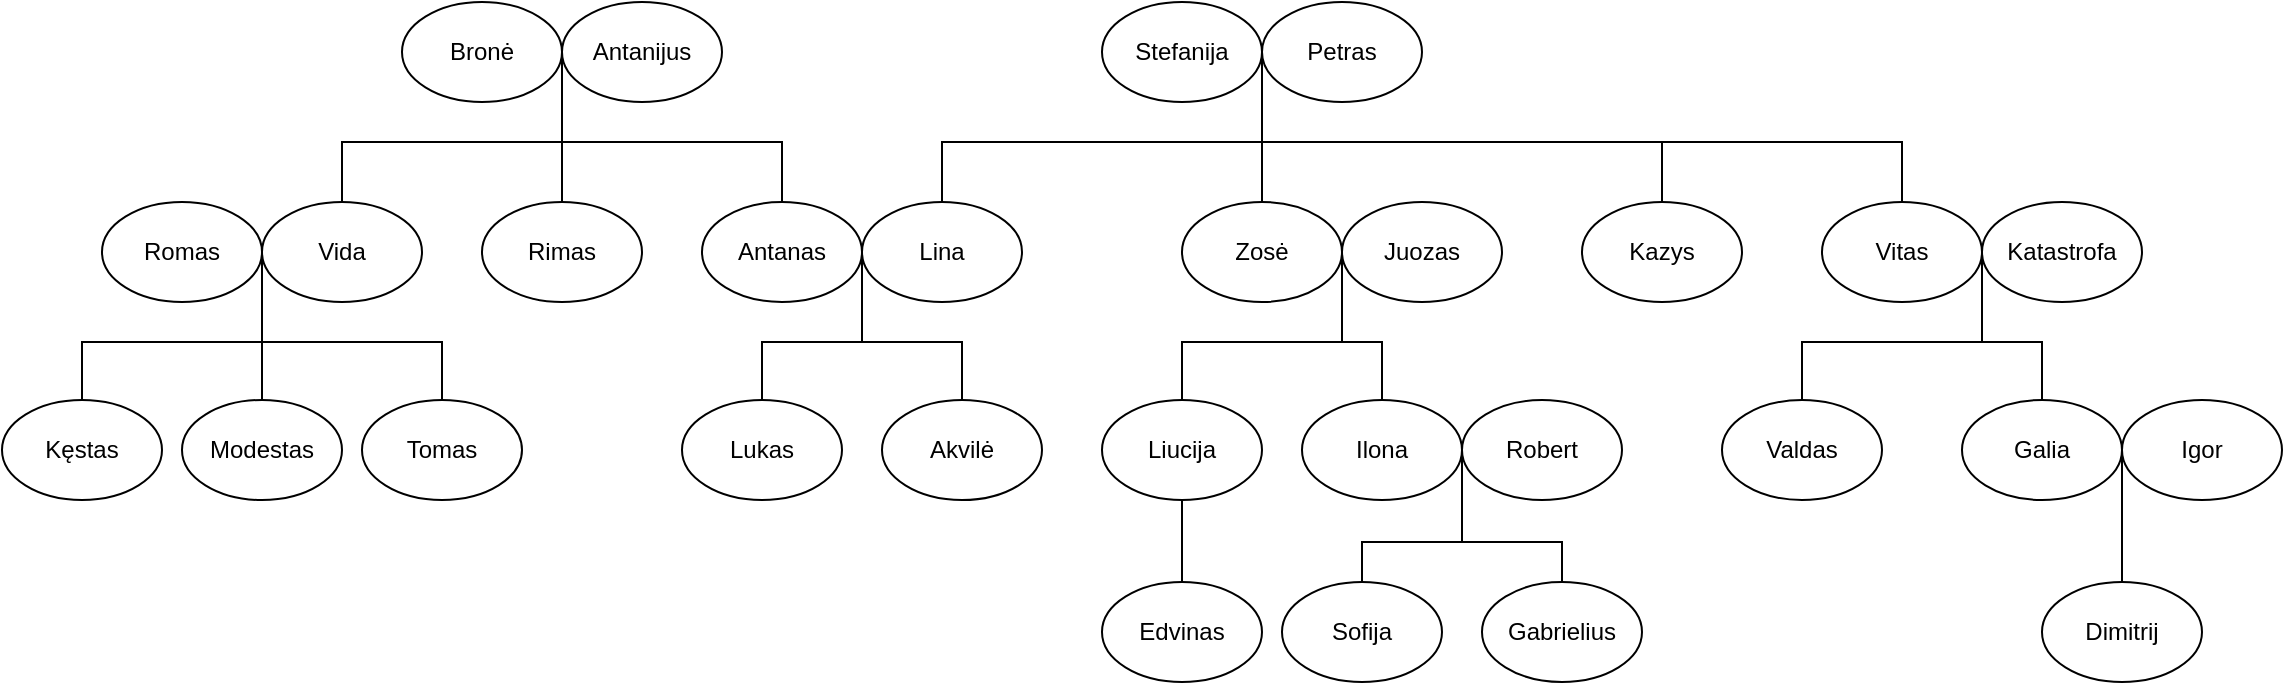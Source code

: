 <mxfile version="21.7.5" type="device">
  <diagram name="Puslapis-1" id="MgEVTWNWrSBytGPbkd8c">
    <mxGraphModel dx="1434" dy="758" grid="1" gridSize="10" guides="1" tooltips="1" connect="1" arrows="1" fold="1" page="1" pageScale="1" pageWidth="1169" pageHeight="827" math="0" shadow="0">
      <root>
        <mxCell id="0" />
        <mxCell id="1" parent="0" />
        <mxCell id="7y2IQrQTcqF_r2YQeA5m-1" value="Bronė" style="ellipse;whiteSpace=wrap;html=1;" vertex="1" parent="1">
          <mxGeometry x="210" y="190" width="80" height="50" as="geometry" />
        </mxCell>
        <mxCell id="7y2IQrQTcqF_r2YQeA5m-2" value="Antanijus" style="ellipse;whiteSpace=wrap;html=1;" vertex="1" parent="1">
          <mxGeometry x="290" y="190" width="80" height="50" as="geometry" />
        </mxCell>
        <mxCell id="7y2IQrQTcqF_r2YQeA5m-3" value="" style="endArrow=none;dashed=1;html=1;dashPattern=1 3;strokeWidth=2;rounded=0;exitX=1;exitY=0.5;exitDx=0;exitDy=0;entryX=0;entryY=0.5;entryDx=0;entryDy=0;" edge="1" parent="1" source="7y2IQrQTcqF_r2YQeA5m-1" target="7y2IQrQTcqF_r2YQeA5m-2">
          <mxGeometry width="50" height="50" relative="1" as="geometry">
            <mxPoint x="500" y="320" as="sourcePoint" />
            <mxPoint x="550" y="270" as="targetPoint" />
          </mxGeometry>
        </mxCell>
        <mxCell id="7y2IQrQTcqF_r2YQeA5m-4" value="Antanas" style="ellipse;whiteSpace=wrap;html=1;" vertex="1" parent="1">
          <mxGeometry x="360" y="290" width="80" height="50" as="geometry" />
        </mxCell>
        <mxCell id="7y2IQrQTcqF_r2YQeA5m-5" value="Vida" style="ellipse;whiteSpace=wrap;html=1;" vertex="1" parent="1">
          <mxGeometry x="140" y="290" width="80" height="50" as="geometry" />
        </mxCell>
        <mxCell id="7y2IQrQTcqF_r2YQeA5m-6" value="Romas" style="ellipse;whiteSpace=wrap;html=1;" vertex="1" parent="1">
          <mxGeometry x="60" y="290" width="80" height="50" as="geometry" />
        </mxCell>
        <mxCell id="7y2IQrQTcqF_r2YQeA5m-7" value="" style="endArrow=none;dashed=1;html=1;dashPattern=1 3;strokeWidth=2;rounded=0;exitX=1;exitY=0.5;exitDx=0;exitDy=0;entryX=0;entryY=0.5;entryDx=0;entryDy=0;" edge="1" parent="1" source="7y2IQrQTcqF_r2YQeA5m-6" target="7y2IQrQTcqF_r2YQeA5m-5">
          <mxGeometry width="50" height="50" relative="1" as="geometry">
            <mxPoint x="400" y="320" as="sourcePoint" />
            <mxPoint x="450" y="270" as="targetPoint" />
          </mxGeometry>
        </mxCell>
        <mxCell id="7y2IQrQTcqF_r2YQeA5m-8" value="Rimas" style="ellipse;whiteSpace=wrap;html=1;" vertex="1" parent="1">
          <mxGeometry x="250" y="290" width="80" height="50" as="geometry" />
        </mxCell>
        <mxCell id="7y2IQrQTcqF_r2YQeA5m-9" value="Lina" style="ellipse;whiteSpace=wrap;html=1;" vertex="1" parent="1">
          <mxGeometry x="440" y="290" width="80" height="50" as="geometry" />
        </mxCell>
        <mxCell id="7y2IQrQTcqF_r2YQeA5m-10" value="" style="endArrow=none;dashed=1;html=1;rounded=0;exitX=1;exitY=0.5;exitDx=0;exitDy=0;entryX=0;entryY=0.5;entryDx=0;entryDy=0;" edge="1" parent="1" source="7y2IQrQTcqF_r2YQeA5m-4" target="7y2IQrQTcqF_r2YQeA5m-9">
          <mxGeometry width="50" height="50" relative="1" as="geometry">
            <mxPoint x="400" y="320" as="sourcePoint" />
            <mxPoint x="450" y="270" as="targetPoint" />
          </mxGeometry>
        </mxCell>
        <mxCell id="7y2IQrQTcqF_r2YQeA5m-12" value="" style="endArrow=none;html=1;rounded=0;entryX=0;entryY=0.5;entryDx=0;entryDy=0;exitX=0.5;exitY=0;exitDx=0;exitDy=0;" edge="1" parent="1" source="7y2IQrQTcqF_r2YQeA5m-8" target="7y2IQrQTcqF_r2YQeA5m-2">
          <mxGeometry width="50" height="50" relative="1" as="geometry">
            <mxPoint x="290" y="270" as="sourcePoint" />
            <mxPoint x="490" y="270" as="targetPoint" />
          </mxGeometry>
        </mxCell>
        <mxCell id="7y2IQrQTcqF_r2YQeA5m-13" value="" style="endArrow=none;html=1;rounded=0;exitX=0.5;exitY=0;exitDx=0;exitDy=0;entryX=0;entryY=0.5;entryDx=0;entryDy=0;" edge="1" parent="1" source="7y2IQrQTcqF_r2YQeA5m-5" target="7y2IQrQTcqF_r2YQeA5m-2">
          <mxGeometry width="50" height="50" relative="1" as="geometry">
            <mxPoint x="440" y="320" as="sourcePoint" />
            <mxPoint x="200" y="250" as="targetPoint" />
            <Array as="points">
              <mxPoint x="180" y="260" />
              <mxPoint x="290" y="260" />
            </Array>
          </mxGeometry>
        </mxCell>
        <mxCell id="7y2IQrQTcqF_r2YQeA5m-14" value="" style="endArrow=none;html=1;rounded=0;exitX=1;exitY=0.5;exitDx=0;exitDy=0;entryX=0.5;entryY=0;entryDx=0;entryDy=0;" edge="1" parent="1" source="7y2IQrQTcqF_r2YQeA5m-1" target="7y2IQrQTcqF_r2YQeA5m-4">
          <mxGeometry width="50" height="50" relative="1" as="geometry">
            <mxPoint x="440" y="320" as="sourcePoint" />
            <mxPoint x="490" y="270" as="targetPoint" />
            <Array as="points">
              <mxPoint x="290" y="260" />
              <mxPoint x="400" y="260" />
            </Array>
          </mxGeometry>
        </mxCell>
        <mxCell id="7y2IQrQTcqF_r2YQeA5m-16" value="Stefanija" style="ellipse;whiteSpace=wrap;html=1;" vertex="1" parent="1">
          <mxGeometry x="560" y="190" width="80" height="50" as="geometry" />
        </mxCell>
        <mxCell id="7y2IQrQTcqF_r2YQeA5m-17" value="Petras" style="ellipse;whiteSpace=wrap;html=1;" vertex="1" parent="1">
          <mxGeometry x="640" y="190" width="80" height="50" as="geometry" />
        </mxCell>
        <mxCell id="7y2IQrQTcqF_r2YQeA5m-18" value="Zosė" style="ellipse;whiteSpace=wrap;html=1;" vertex="1" parent="1">
          <mxGeometry x="600" y="290" width="80" height="50" as="geometry" />
        </mxCell>
        <mxCell id="7y2IQrQTcqF_r2YQeA5m-19" value="Juozas" style="ellipse;whiteSpace=wrap;html=1;" vertex="1" parent="1">
          <mxGeometry x="680" y="290" width="80" height="50" as="geometry" />
        </mxCell>
        <mxCell id="7y2IQrQTcqF_r2YQeA5m-20" value="Kazys" style="ellipse;whiteSpace=wrap;html=1;" vertex="1" parent="1">
          <mxGeometry x="800" y="290" width="80" height="50" as="geometry" />
        </mxCell>
        <mxCell id="7y2IQrQTcqF_r2YQeA5m-21" value="Vitas" style="ellipse;whiteSpace=wrap;html=1;" vertex="1" parent="1">
          <mxGeometry x="920" y="290" width="80" height="50" as="geometry" />
        </mxCell>
        <mxCell id="7y2IQrQTcqF_r2YQeA5m-22" value="Katastrofa" style="ellipse;whiteSpace=wrap;html=1;" vertex="1" parent="1">
          <mxGeometry x="1000" y="290" width="80" height="50" as="geometry" />
        </mxCell>
        <mxCell id="7y2IQrQTcqF_r2YQeA5m-23" value="Kęstas" style="ellipse;whiteSpace=wrap;html=1;" vertex="1" parent="1">
          <mxGeometry x="10" y="389" width="80" height="50" as="geometry" />
        </mxCell>
        <mxCell id="7y2IQrQTcqF_r2YQeA5m-24" value="Modestas" style="ellipse;whiteSpace=wrap;html=1;" vertex="1" parent="1">
          <mxGeometry x="100" y="389" width="80" height="50" as="geometry" />
        </mxCell>
        <mxCell id="7y2IQrQTcqF_r2YQeA5m-25" value="Tomas" style="ellipse;whiteSpace=wrap;html=1;" vertex="1" parent="1">
          <mxGeometry x="190" y="389" width="80" height="50" as="geometry" />
        </mxCell>
        <mxCell id="7y2IQrQTcqF_r2YQeA5m-26" value="Lukas" style="ellipse;whiteSpace=wrap;html=1;" vertex="1" parent="1">
          <mxGeometry x="350" y="389" width="80" height="50" as="geometry" />
        </mxCell>
        <mxCell id="7y2IQrQTcqF_r2YQeA5m-27" value="Akvilė" style="ellipse;whiteSpace=wrap;html=1;" vertex="1" parent="1">
          <mxGeometry x="450" y="389" width="80" height="50" as="geometry" />
        </mxCell>
        <mxCell id="7y2IQrQTcqF_r2YQeA5m-28" value="Liucija" style="ellipse;whiteSpace=wrap;html=1;" vertex="1" parent="1">
          <mxGeometry x="560" y="389" width="80" height="50" as="geometry" />
        </mxCell>
        <mxCell id="7y2IQrQTcqF_r2YQeA5m-29" value="Ilona" style="ellipse;whiteSpace=wrap;html=1;" vertex="1" parent="1">
          <mxGeometry x="660" y="389" width="80" height="50" as="geometry" />
        </mxCell>
        <mxCell id="7y2IQrQTcqF_r2YQeA5m-30" value="Robert" style="ellipse;whiteSpace=wrap;html=1;" vertex="1" parent="1">
          <mxGeometry x="740" y="389" width="80" height="50" as="geometry" />
        </mxCell>
        <mxCell id="7y2IQrQTcqF_r2YQeA5m-31" value="Valdas" style="ellipse;whiteSpace=wrap;html=1;" vertex="1" parent="1">
          <mxGeometry x="870" y="389" width="80" height="50" as="geometry" />
        </mxCell>
        <mxCell id="7y2IQrQTcqF_r2YQeA5m-32" value="Galia" style="ellipse;whiteSpace=wrap;html=1;" vertex="1" parent="1">
          <mxGeometry x="990" y="389" width="80" height="50" as="geometry" />
        </mxCell>
        <mxCell id="7y2IQrQTcqF_r2YQeA5m-33" value="Igor" style="ellipse;whiteSpace=wrap;html=1;" vertex="1" parent="1">
          <mxGeometry x="1070" y="389" width="80" height="50" as="geometry" />
        </mxCell>
        <mxCell id="7y2IQrQTcqF_r2YQeA5m-34" value="Edvinas" style="ellipse;whiteSpace=wrap;html=1;" vertex="1" parent="1">
          <mxGeometry x="560" y="480" width="80" height="50" as="geometry" />
        </mxCell>
        <mxCell id="7y2IQrQTcqF_r2YQeA5m-35" value="Sofija" style="ellipse;whiteSpace=wrap;html=1;" vertex="1" parent="1">
          <mxGeometry x="650" y="480" width="80" height="50" as="geometry" />
        </mxCell>
        <mxCell id="7y2IQrQTcqF_r2YQeA5m-36" value="Gabrielius" style="ellipse;whiteSpace=wrap;html=1;" vertex="1" parent="1">
          <mxGeometry x="750" y="480" width="80" height="50" as="geometry" />
        </mxCell>
        <mxCell id="7y2IQrQTcqF_r2YQeA5m-37" value="Dimitrij" style="ellipse;whiteSpace=wrap;html=1;" vertex="1" parent="1">
          <mxGeometry x="1030" y="480" width="80" height="50" as="geometry" />
        </mxCell>
        <mxCell id="7y2IQrQTcqF_r2YQeA5m-38" value="" style="endArrow=none;html=1;rounded=0;entryX=0;entryY=0.5;entryDx=0;entryDy=0;exitX=0.5;exitY=0;exitDx=0;exitDy=0;" edge="1" parent="1" source="7y2IQrQTcqF_r2YQeA5m-24" target="7y2IQrQTcqF_r2YQeA5m-5">
          <mxGeometry width="50" height="50" relative="1" as="geometry">
            <mxPoint x="510" y="420" as="sourcePoint" />
            <mxPoint x="560" y="370" as="targetPoint" />
          </mxGeometry>
        </mxCell>
        <mxCell id="7y2IQrQTcqF_r2YQeA5m-39" value="" style="endArrow=none;html=1;rounded=0;entryX=0;entryY=0.5;entryDx=0;entryDy=0;exitX=0.5;exitY=0;exitDx=0;exitDy=0;" edge="1" parent="1" source="7y2IQrQTcqF_r2YQeA5m-23" target="7y2IQrQTcqF_r2YQeA5m-5">
          <mxGeometry width="50" height="50" relative="1" as="geometry">
            <mxPoint x="510" y="420" as="sourcePoint" />
            <mxPoint x="560" y="370" as="targetPoint" />
            <Array as="points">
              <mxPoint x="50" y="360" />
              <mxPoint x="140" y="360" />
            </Array>
          </mxGeometry>
        </mxCell>
        <mxCell id="7y2IQrQTcqF_r2YQeA5m-40" value="" style="endArrow=none;html=1;rounded=0;entryX=0;entryY=0.5;entryDx=0;entryDy=0;exitX=0.5;exitY=0;exitDx=0;exitDy=0;" edge="1" parent="1" source="7y2IQrQTcqF_r2YQeA5m-25" target="7y2IQrQTcqF_r2YQeA5m-5">
          <mxGeometry width="50" height="50" relative="1" as="geometry">
            <mxPoint x="510" y="420" as="sourcePoint" />
            <mxPoint x="560" y="370" as="targetPoint" />
            <Array as="points">
              <mxPoint x="230" y="360" />
              <mxPoint x="140" y="360" />
            </Array>
          </mxGeometry>
        </mxCell>
        <mxCell id="7y2IQrQTcqF_r2YQeA5m-41" value="" style="endArrow=none;html=1;rounded=0;entryX=0;entryY=0.5;entryDx=0;entryDy=0;exitX=0.5;exitY=0;exitDx=0;exitDy=0;" edge="1" parent="1" source="7y2IQrQTcqF_r2YQeA5m-26" target="7y2IQrQTcqF_r2YQeA5m-9">
          <mxGeometry width="50" height="50" relative="1" as="geometry">
            <mxPoint x="510" y="420" as="sourcePoint" />
            <mxPoint x="560" y="370" as="targetPoint" />
            <Array as="points">
              <mxPoint x="390" y="360" />
              <mxPoint x="440" y="360" />
            </Array>
          </mxGeometry>
        </mxCell>
        <mxCell id="7y2IQrQTcqF_r2YQeA5m-42" value="" style="endArrow=none;html=1;rounded=0;exitX=0.5;exitY=0;exitDx=0;exitDy=0;" edge="1" parent="1" source="7y2IQrQTcqF_r2YQeA5m-27">
          <mxGeometry width="50" height="50" relative="1" as="geometry">
            <mxPoint x="510" y="420" as="sourcePoint" />
            <mxPoint x="440" y="320" as="targetPoint" />
            <Array as="points">
              <mxPoint x="490" y="360" />
              <mxPoint x="440" y="360" />
            </Array>
          </mxGeometry>
        </mxCell>
        <mxCell id="7y2IQrQTcqF_r2YQeA5m-43" value="" style="endArrow=none;html=1;rounded=0;entryX=1;entryY=0.5;entryDx=0;entryDy=0;exitX=0.5;exitY=0;exitDx=0;exitDy=0;" edge="1" parent="1" source="7y2IQrQTcqF_r2YQeA5m-18" target="7y2IQrQTcqF_r2YQeA5m-16">
          <mxGeometry width="50" height="50" relative="1" as="geometry">
            <mxPoint x="510" y="420" as="sourcePoint" />
            <mxPoint x="560" y="370" as="targetPoint" />
          </mxGeometry>
        </mxCell>
        <mxCell id="7y2IQrQTcqF_r2YQeA5m-44" value="" style="endArrow=none;html=1;rounded=0;exitX=0.5;exitY=0;exitDx=0;exitDy=0;" edge="1" parent="1" source="7y2IQrQTcqF_r2YQeA5m-9">
          <mxGeometry width="50" height="50" relative="1" as="geometry">
            <mxPoint x="510" y="420" as="sourcePoint" />
            <mxPoint x="640" y="220" as="targetPoint" />
            <Array as="points">
              <mxPoint x="480" y="260" />
              <mxPoint x="640" y="260" />
            </Array>
          </mxGeometry>
        </mxCell>
        <mxCell id="7y2IQrQTcqF_r2YQeA5m-45" value="" style="endArrow=none;html=1;rounded=0;entryX=0;entryY=0.5;entryDx=0;entryDy=0;exitX=0.5;exitY=0;exitDx=0;exitDy=0;" edge="1" parent="1" source="7y2IQrQTcqF_r2YQeA5m-20" target="7y2IQrQTcqF_r2YQeA5m-17">
          <mxGeometry width="50" height="50" relative="1" as="geometry">
            <mxPoint x="510" y="420" as="sourcePoint" />
            <mxPoint x="560" y="370" as="targetPoint" />
            <Array as="points">
              <mxPoint x="840" y="260" />
              <mxPoint x="640" y="260" />
            </Array>
          </mxGeometry>
        </mxCell>
        <mxCell id="7y2IQrQTcqF_r2YQeA5m-46" value="" style="endArrow=none;html=1;rounded=0;entryX=1;entryY=0.5;entryDx=0;entryDy=0;exitX=0.5;exitY=0;exitDx=0;exitDy=0;" edge="1" parent="1" source="7y2IQrQTcqF_r2YQeA5m-21" target="7y2IQrQTcqF_r2YQeA5m-16">
          <mxGeometry width="50" height="50" relative="1" as="geometry">
            <mxPoint x="510" y="420" as="sourcePoint" />
            <mxPoint x="560" y="370" as="targetPoint" />
            <Array as="points">
              <mxPoint x="960" y="260" />
              <mxPoint x="640" y="260" />
            </Array>
          </mxGeometry>
        </mxCell>
        <mxCell id="7y2IQrQTcqF_r2YQeA5m-47" value="" style="endArrow=none;html=1;rounded=0;entryX=1;entryY=0.5;entryDx=0;entryDy=0;exitX=0.5;exitY=0;exitDx=0;exitDy=0;" edge="1" parent="1" source="7y2IQrQTcqF_r2YQeA5m-28" target="7y2IQrQTcqF_r2YQeA5m-18">
          <mxGeometry width="50" height="50" relative="1" as="geometry">
            <mxPoint x="510" y="420" as="sourcePoint" />
            <mxPoint x="560" y="370" as="targetPoint" />
            <Array as="points">
              <mxPoint x="600" y="360" />
              <mxPoint x="680" y="360" />
            </Array>
          </mxGeometry>
        </mxCell>
        <mxCell id="7y2IQrQTcqF_r2YQeA5m-48" value="" style="endArrow=none;html=1;rounded=0;entryX=1;entryY=0.5;entryDx=0;entryDy=0;exitX=0.5;exitY=0;exitDx=0;exitDy=0;" edge="1" parent="1" source="7y2IQrQTcqF_r2YQeA5m-29" target="7y2IQrQTcqF_r2YQeA5m-18">
          <mxGeometry width="50" height="50" relative="1" as="geometry">
            <mxPoint x="510" y="420" as="sourcePoint" />
            <mxPoint x="560" y="370" as="targetPoint" />
            <Array as="points">
              <mxPoint x="700" y="360" />
              <mxPoint x="680" y="360" />
            </Array>
          </mxGeometry>
        </mxCell>
        <mxCell id="7y2IQrQTcqF_r2YQeA5m-49" value="" style="endArrow=none;html=1;rounded=0;entryX=0.5;entryY=1;entryDx=0;entryDy=0;exitX=0.5;exitY=0;exitDx=0;exitDy=0;" edge="1" parent="1" source="7y2IQrQTcqF_r2YQeA5m-34" target="7y2IQrQTcqF_r2YQeA5m-28">
          <mxGeometry width="50" height="50" relative="1" as="geometry">
            <mxPoint x="510" y="420" as="sourcePoint" />
            <mxPoint x="560" y="370" as="targetPoint" />
          </mxGeometry>
        </mxCell>
        <mxCell id="7y2IQrQTcqF_r2YQeA5m-50" value="" style="endArrow=none;html=1;rounded=0;entryX=1;entryY=0.5;entryDx=0;entryDy=0;exitX=0.5;exitY=0;exitDx=0;exitDy=0;" edge="1" parent="1" source="7y2IQrQTcqF_r2YQeA5m-35" target="7y2IQrQTcqF_r2YQeA5m-29">
          <mxGeometry width="50" height="50" relative="1" as="geometry">
            <mxPoint x="510" y="420" as="sourcePoint" />
            <mxPoint x="560" y="370" as="targetPoint" />
            <Array as="points">
              <mxPoint x="690" y="460" />
              <mxPoint x="740" y="460" />
            </Array>
          </mxGeometry>
        </mxCell>
        <mxCell id="7y2IQrQTcqF_r2YQeA5m-51" value="" style="endArrow=none;html=1;rounded=0;entryX=1;entryY=0.5;entryDx=0;entryDy=0;exitX=0.5;exitY=0;exitDx=0;exitDy=0;" edge="1" parent="1" source="7y2IQrQTcqF_r2YQeA5m-36" target="7y2IQrQTcqF_r2YQeA5m-29">
          <mxGeometry width="50" height="50" relative="1" as="geometry">
            <mxPoint x="510" y="420" as="sourcePoint" />
            <mxPoint x="560" y="370" as="targetPoint" />
            <Array as="points">
              <mxPoint x="790" y="460" />
              <mxPoint x="740" y="460" />
            </Array>
          </mxGeometry>
        </mxCell>
        <mxCell id="7y2IQrQTcqF_r2YQeA5m-52" value="" style="endArrow=none;html=1;rounded=0;entryX=0;entryY=0.5;entryDx=0;entryDy=0;exitX=0.5;exitY=0;exitDx=0;exitDy=0;" edge="1" parent="1" source="7y2IQrQTcqF_r2YQeA5m-31" target="7y2IQrQTcqF_r2YQeA5m-22">
          <mxGeometry width="50" height="50" relative="1" as="geometry">
            <mxPoint x="510" y="420" as="sourcePoint" />
            <mxPoint x="560" y="370" as="targetPoint" />
            <Array as="points">
              <mxPoint x="910" y="360" />
              <mxPoint x="1000" y="360" />
            </Array>
          </mxGeometry>
        </mxCell>
        <mxCell id="7y2IQrQTcqF_r2YQeA5m-53" value="" style="endArrow=none;html=1;rounded=0;entryX=0;entryY=0.5;entryDx=0;entryDy=0;exitX=0.5;exitY=0;exitDx=0;exitDy=0;" edge="1" parent="1" source="7y2IQrQTcqF_r2YQeA5m-32" target="7y2IQrQTcqF_r2YQeA5m-22">
          <mxGeometry width="50" height="50" relative="1" as="geometry">
            <mxPoint x="510" y="420" as="sourcePoint" />
            <mxPoint x="560" y="370" as="targetPoint" />
            <Array as="points">
              <mxPoint x="1030" y="360" />
              <mxPoint x="1000" y="360" />
            </Array>
          </mxGeometry>
        </mxCell>
        <mxCell id="7y2IQrQTcqF_r2YQeA5m-54" value="" style="endArrow=none;html=1;rounded=0;entryX=1;entryY=0.5;entryDx=0;entryDy=0;exitX=0.5;exitY=0;exitDx=0;exitDy=0;" edge="1" parent="1" source="7y2IQrQTcqF_r2YQeA5m-37" target="7y2IQrQTcqF_r2YQeA5m-32">
          <mxGeometry width="50" height="50" relative="1" as="geometry">
            <mxPoint x="510" y="420" as="sourcePoint" />
            <mxPoint x="560" y="370" as="targetPoint" />
          </mxGeometry>
        </mxCell>
      </root>
    </mxGraphModel>
  </diagram>
</mxfile>
